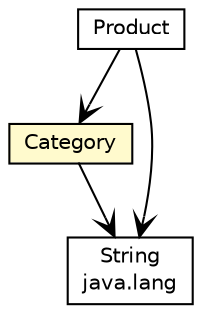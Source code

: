 #!/usr/local/bin/dot
#
# Class diagram 
# Generated by UMLGraph version 281411 (http://www.spinellis.gr/umlgraph/)
#

digraph G {
graph [fontnames="svg"]
edge [fontname="Helvetica",fontsize=10,labelfontname="Helvetica",labelfontsize=10,color="black"];
node [fontname="Helvetica",fontcolor="black",fontsize=10,shape=plaintext,margin=0,width=0,height=0];
nodesep=0.25;
ranksep=0.5;
// gr.spinellis.product.Product
c20 [label=<<table title="gr.spinellis.product.Product" border="0" cellborder="1" cellspacing="0" cellpadding="2" href="Product.html" target="_parent"><tr><td><table border="0" cellspacing="0" cellpadding="1"><tr><td align="center" balign="center"> Product </td></tr></table></td></tr></table>>, URL="Product.html"];
// gr.spinellis.product.Category
c21 [label=<<table title="gr.spinellis.product.Category" border="0" cellborder="1" cellspacing="0" cellpadding="2" bgcolor="lemonChiffon" href="Category.html" target="_parent"><tr><td><table border="0" cellspacing="0" cellpadding="1"><tr><td align="center" balign="center"> Category </td></tr></table></td></tr></table>>, URL="Category.html"];
// gr.spinellis.product.Product navassoc java.lang.String
c20 -> c27 [arrowhead=open,weight=1];
// gr.spinellis.product.Product navassoc gr.spinellis.product.Category
c20 -> c21 [arrowhead=open,weight=1];
// gr.spinellis.product.Category navassoc java.lang.String
c21 -> c27 [arrowhead=open,weight=1];
// java.lang.String
c27 [label=<<table title="java.lang.String" border="0" cellborder="1" cellspacing="0" cellpadding="2" href="http://docs.oracle.com/javase/7/docs/api/java/lang/String.html" target="_parent"><tr><td><table border="0" cellspacing="0" cellpadding="1"><tr><td align="center" balign="center"> String </td></tr><tr><td align="center" balign="center"> java.lang </td></tr></table></td></tr></table>>, URL="http://docs.oracle.com/javase/7/docs/api/java/lang/String.html"];
}

